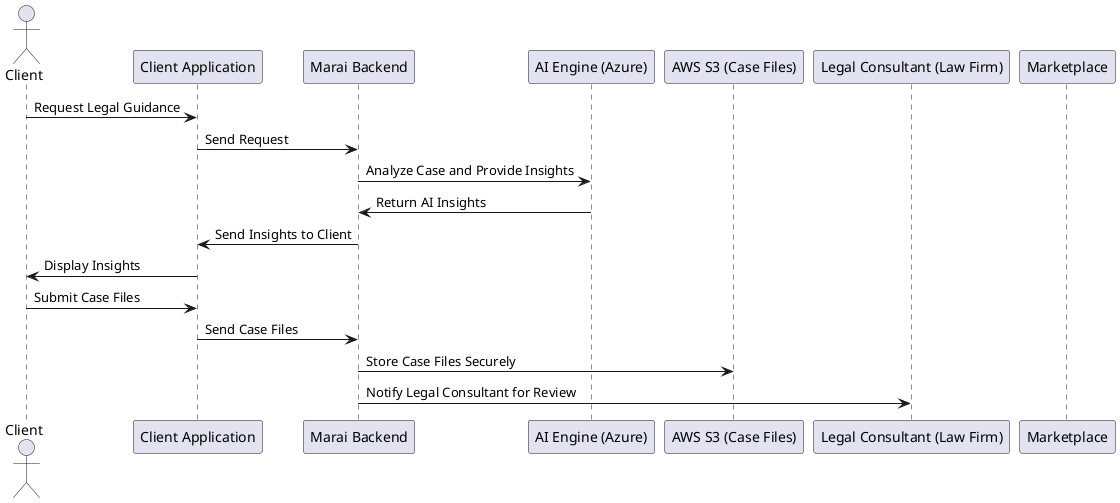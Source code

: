 @startuml collab

actor Client
participant "Client Application" as ClientApp
participant "Marai Backend" as Backend
participant "AI Engine (Azure)" as AIEngine
participant "AWS S3 (Case Files)" as S3
participant "Legal Consultant (Law Firm)" as LegalConsultant
participant "Marketplace" as Marketplace

Client -> ClientApp : Request Legal Guidance
ClientApp -> Backend : Send Request
Backend -> AIEngine : Analyze Case and Provide Insights
AIEngine -> Backend : Return AI Insights
Backend -> ClientApp : Send Insights to Client
ClientApp -> Client : Display Insights

Client -> ClientApp : Submit Case Files
ClientApp -> Backend : Send Case Files
Backend -> S3 : Store Case Files Securely
Backend -> LegalConsultant : Notify Legal Consultant for Review

@enduml
